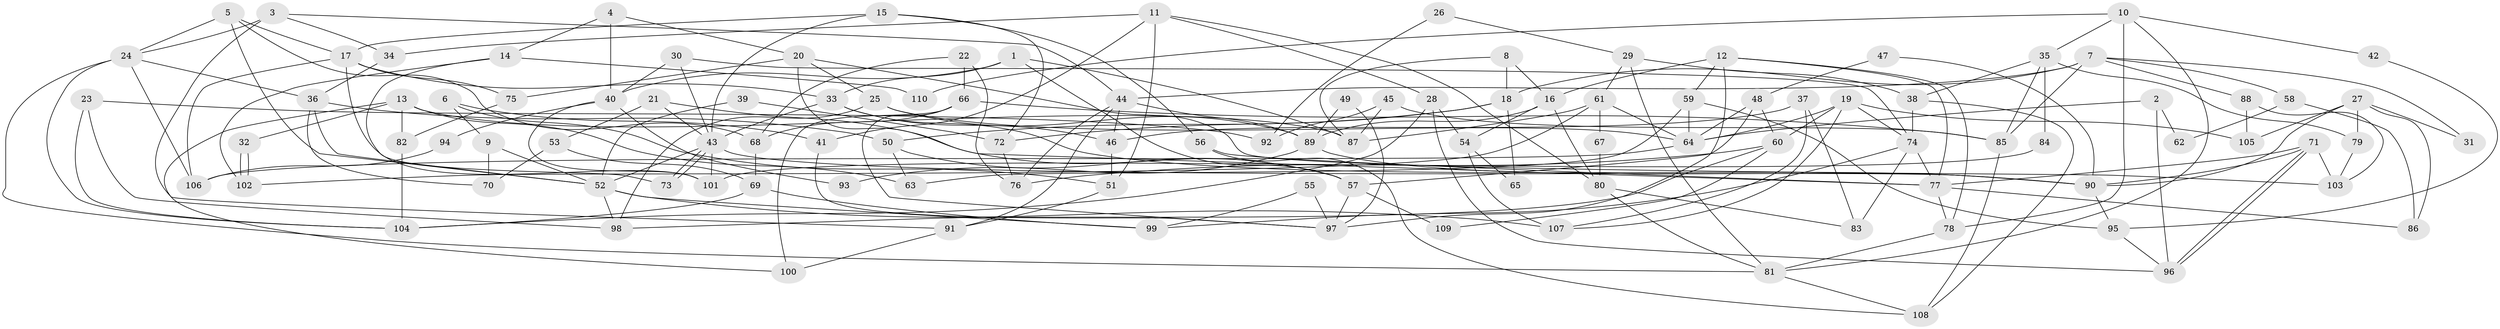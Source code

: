 // Generated by graph-tools (version 1.1) at 2025/15/03/09/25 04:15:15]
// undirected, 110 vertices, 220 edges
graph export_dot {
graph [start="1"]
  node [color=gray90,style=filled];
  1;
  2;
  3;
  4;
  5;
  6;
  7;
  8;
  9;
  10;
  11;
  12;
  13;
  14;
  15;
  16;
  17;
  18;
  19;
  20;
  21;
  22;
  23;
  24;
  25;
  26;
  27;
  28;
  29;
  30;
  31;
  32;
  33;
  34;
  35;
  36;
  37;
  38;
  39;
  40;
  41;
  42;
  43;
  44;
  45;
  46;
  47;
  48;
  49;
  50;
  51;
  52;
  53;
  54;
  55;
  56;
  57;
  58;
  59;
  60;
  61;
  62;
  63;
  64;
  65;
  66;
  67;
  68;
  69;
  70;
  71;
  72;
  73;
  74;
  75;
  76;
  77;
  78;
  79;
  80;
  81;
  82;
  83;
  84;
  85;
  86;
  87;
  88;
  89;
  90;
  91;
  92;
  93;
  94;
  95;
  96;
  97;
  98;
  99;
  100;
  101;
  102;
  103;
  104;
  105;
  106;
  107;
  108;
  109;
  110;
  1 -- 33;
  1 -- 57;
  1 -- 40;
  1 -- 87;
  2 -- 64;
  2 -- 96;
  2 -- 62;
  3 -- 44;
  3 -- 24;
  3 -- 34;
  3 -- 91;
  4 -- 20;
  4 -- 40;
  4 -- 14;
  5 -- 17;
  5 -- 52;
  5 -- 24;
  5 -- 68;
  6 -- 9;
  6 -- 51;
  6 -- 41;
  7 -- 85;
  7 -- 88;
  7 -- 18;
  7 -- 31;
  7 -- 44;
  7 -- 58;
  8 -- 18;
  8 -- 16;
  8 -- 87;
  9 -- 70;
  9 -- 52;
  10 -- 78;
  10 -- 81;
  10 -- 35;
  10 -- 42;
  10 -- 110;
  11 -- 80;
  11 -- 51;
  11 -- 28;
  11 -- 34;
  11 -- 41;
  12 -- 97;
  12 -- 77;
  12 -- 16;
  12 -- 59;
  12 -- 78;
  13 -- 87;
  13 -- 82;
  13 -- 32;
  13 -- 63;
  13 -- 100;
  14 -- 102;
  14 -- 73;
  14 -- 110;
  15 -- 72;
  15 -- 17;
  15 -- 43;
  15 -- 56;
  16 -- 54;
  16 -- 80;
  16 -- 89;
  17 -- 33;
  17 -- 101;
  17 -- 75;
  17 -- 106;
  18 -- 50;
  18 -- 65;
  18 -- 72;
  19 -- 107;
  19 -- 64;
  19 -- 60;
  19 -- 74;
  19 -- 105;
  20 -- 57;
  20 -- 25;
  20 -- 75;
  20 -- 103;
  21 -- 43;
  21 -- 77;
  21 -- 53;
  22 -- 66;
  22 -- 76;
  22 -- 68;
  23 -- 104;
  23 -- 98;
  23 -- 92;
  24 -- 36;
  24 -- 81;
  24 -- 104;
  24 -- 106;
  25 -- 89;
  25 -- 64;
  25 -- 98;
  26 -- 29;
  26 -- 92;
  27 -- 90;
  27 -- 79;
  27 -- 31;
  27 -- 86;
  27 -- 105;
  28 -- 96;
  28 -- 54;
  28 -- 104;
  29 -- 61;
  29 -- 81;
  29 -- 38;
  30 -- 74;
  30 -- 43;
  30 -- 40;
  32 -- 102;
  32 -- 102;
  33 -- 43;
  33 -- 90;
  33 -- 46;
  34 -- 36;
  35 -- 38;
  35 -- 79;
  35 -- 84;
  35 -- 85;
  36 -- 52;
  36 -- 50;
  36 -- 70;
  37 -- 83;
  37 -- 46;
  37 -- 107;
  38 -- 108;
  38 -- 74;
  39 -- 52;
  39 -- 72;
  40 -- 93;
  40 -- 94;
  40 -- 101;
  41 -- 97;
  42 -- 95;
  43 -- 73;
  43 -- 73;
  43 -- 52;
  43 -- 90;
  43 -- 101;
  44 -- 89;
  44 -- 46;
  44 -- 76;
  44 -- 91;
  45 -- 87;
  45 -- 85;
  45 -- 92;
  46 -- 51;
  47 -- 48;
  47 -- 90;
  48 -- 60;
  48 -- 57;
  48 -- 64;
  49 -- 97;
  49 -- 89;
  50 -- 63;
  50 -- 57;
  51 -- 91;
  52 -- 99;
  52 -- 98;
  52 -- 107;
  53 -- 69;
  53 -- 70;
  54 -- 107;
  54 -- 65;
  55 -- 97;
  55 -- 99;
  56 -- 108;
  56 -- 77;
  57 -- 97;
  57 -- 109;
  58 -- 86;
  58 -- 62;
  59 -- 64;
  59 -- 63;
  59 -- 95;
  60 -- 98;
  60 -- 76;
  60 -- 109;
  61 -- 87;
  61 -- 64;
  61 -- 67;
  61 -- 102;
  64 -- 106;
  66 -- 68;
  66 -- 100;
  66 -- 85;
  66 -- 97;
  67 -- 80;
  68 -- 69;
  69 -- 104;
  69 -- 99;
  71 -- 96;
  71 -- 96;
  71 -- 77;
  71 -- 90;
  71 -- 103;
  72 -- 76;
  74 -- 77;
  74 -- 83;
  74 -- 99;
  75 -- 82;
  77 -- 78;
  77 -- 86;
  78 -- 81;
  79 -- 103;
  80 -- 81;
  80 -- 83;
  81 -- 108;
  82 -- 104;
  84 -- 101;
  85 -- 108;
  88 -- 105;
  88 -- 103;
  89 -- 90;
  89 -- 93;
  90 -- 95;
  91 -- 100;
  94 -- 106;
  95 -- 96;
}
